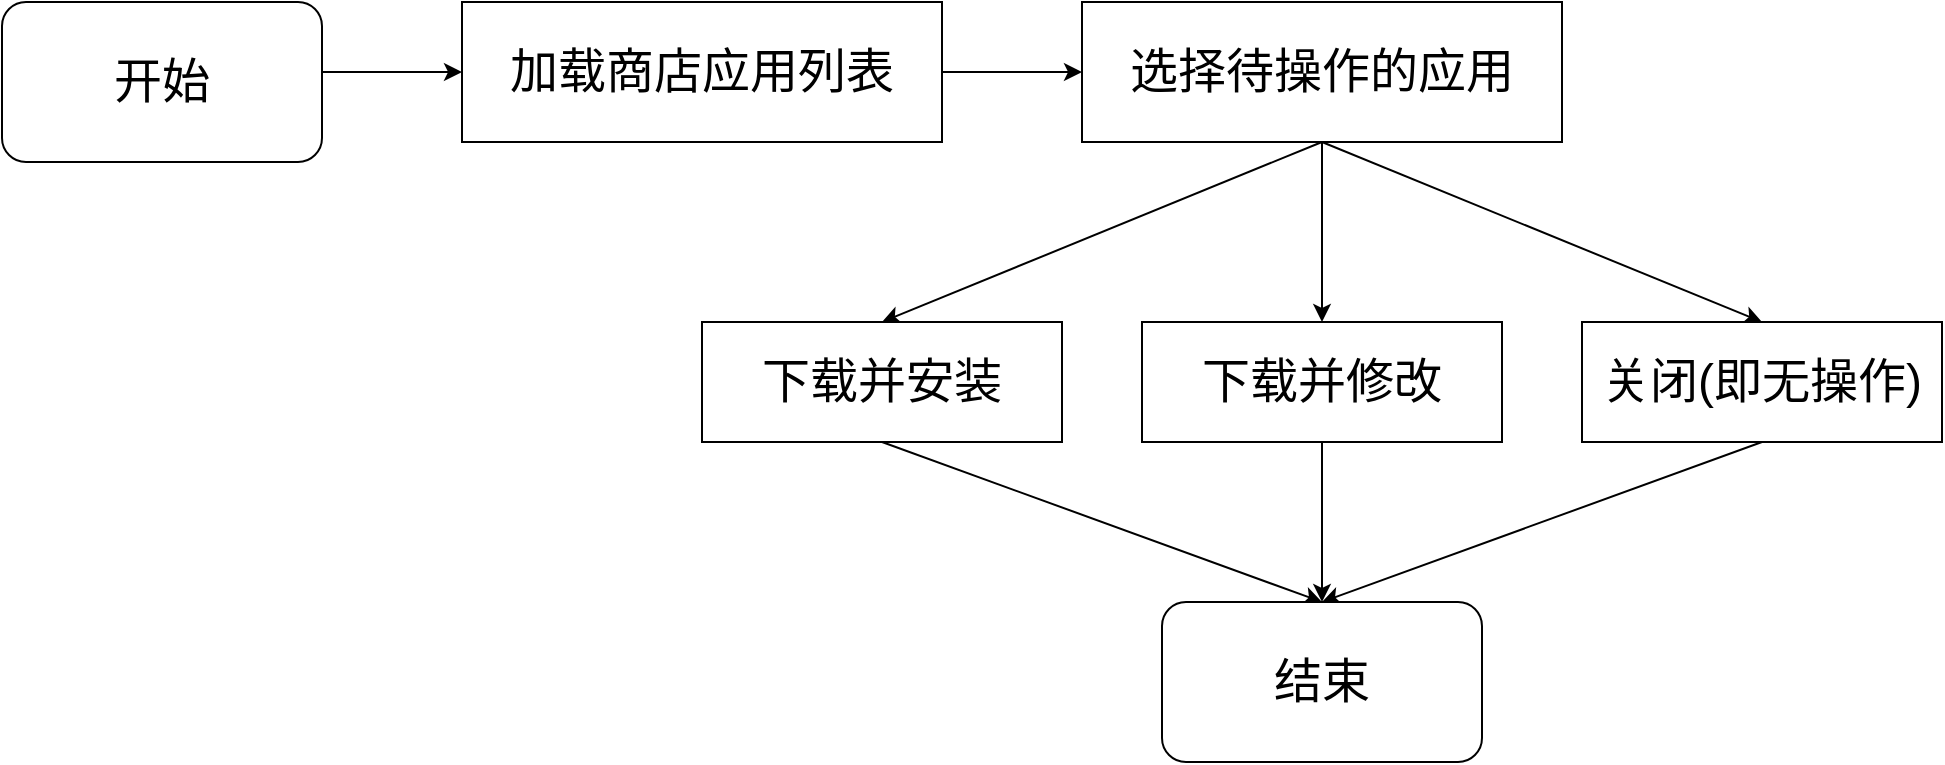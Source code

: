 <mxfile>
    <diagram id="mE_I2TmU-XzyHEfSJDgB" name="第 1 页">
        <mxGraphModel dx="1394" dy="922" grid="1" gridSize="10" guides="1" tooltips="1" connect="1" arrows="1" fold="1" page="1" pageScale="1" pageWidth="1169" pageHeight="827" math="0" shadow="0">
            <root>
                <mxCell id="0"/>
                <mxCell id="1" parent="0"/>
                <mxCell id="9" style="edgeStyle=none;html=1;exitX=1;exitY=0.5;exitDx=0;exitDy=0;entryX=0;entryY=0.5;entryDx=0;entryDy=0;fontSize=24;" edge="1" parent="1" target="4">
                    <mxGeometry relative="1" as="geometry">
                        <mxPoint x="190" y="75" as="sourcePoint"/>
                    </mxGeometry>
                </mxCell>
                <mxCell id="3" value="&lt;font style=&quot;font-size: 24px;&quot;&gt;开始&lt;/font&gt;" style="rounded=1;whiteSpace=wrap;html=1;" vertex="1" parent="1">
                    <mxGeometry x="30" y="40" width="160" height="80" as="geometry"/>
                </mxCell>
                <mxCell id="10" style="edgeStyle=none;html=1;exitX=1;exitY=0.5;exitDx=0;exitDy=0;entryX=0;entryY=0.5;entryDx=0;entryDy=0;fontSize=24;" edge="1" parent="1" source="4" target="5">
                    <mxGeometry relative="1" as="geometry"/>
                </mxCell>
                <mxCell id="4" value="加载商店应用列表" style="rounded=0;whiteSpace=wrap;html=1;fontSize=24;" vertex="1" parent="1">
                    <mxGeometry x="260" y="40" width="240" height="70" as="geometry"/>
                </mxCell>
                <mxCell id="11" style="edgeStyle=none;html=1;exitX=0.5;exitY=1;exitDx=0;exitDy=0;entryX=0.5;entryY=0;entryDx=0;entryDy=0;fontSize=24;" edge="1" parent="1" source="5" target="6">
                    <mxGeometry relative="1" as="geometry"/>
                </mxCell>
                <mxCell id="12" style="edgeStyle=none;html=1;exitX=0.5;exitY=1;exitDx=0;exitDy=0;entryX=0.5;entryY=0;entryDx=0;entryDy=0;fontSize=24;" edge="1" parent="1" source="5" target="7">
                    <mxGeometry relative="1" as="geometry"/>
                </mxCell>
                <mxCell id="13" style="edgeStyle=none;html=1;exitX=0.5;exitY=1;exitDx=0;exitDy=0;entryX=0.5;entryY=0;entryDx=0;entryDy=0;fontSize=24;" edge="1" parent="1" source="5" target="8">
                    <mxGeometry relative="1" as="geometry"/>
                </mxCell>
                <mxCell id="5" value="选择待操作的应用" style="rounded=0;whiteSpace=wrap;html=1;fontSize=24;" vertex="1" parent="1">
                    <mxGeometry x="570" y="40" width="240" height="70" as="geometry"/>
                </mxCell>
                <mxCell id="16" style="edgeStyle=none;html=1;exitX=0.5;exitY=1;exitDx=0;exitDy=0;entryX=0.5;entryY=0;entryDx=0;entryDy=0;fontSize=24;" edge="1" parent="1" source="6" target="15">
                    <mxGeometry relative="1" as="geometry"/>
                </mxCell>
                <mxCell id="6" value="下载并安装" style="rounded=0;whiteSpace=wrap;html=1;fontSize=24;" vertex="1" parent="1">
                    <mxGeometry x="380" y="200" width="180" height="60" as="geometry"/>
                </mxCell>
                <mxCell id="17" style="edgeStyle=none;html=1;exitX=0.5;exitY=1;exitDx=0;exitDy=0;fontSize=24;entryX=0.5;entryY=0;entryDx=0;entryDy=0;" edge="1" parent="1" source="7" target="15">
                    <mxGeometry relative="1" as="geometry">
                        <mxPoint x="690.615" y="340" as="targetPoint"/>
                    </mxGeometry>
                </mxCell>
                <mxCell id="7" value="下载并修改" style="rounded=0;whiteSpace=wrap;html=1;fontSize=24;" vertex="1" parent="1">
                    <mxGeometry x="600" y="200" width="180" height="60" as="geometry"/>
                </mxCell>
                <mxCell id="18" style="edgeStyle=none;html=1;exitX=0.5;exitY=1;exitDx=0;exitDy=0;entryX=0.5;entryY=0;entryDx=0;entryDy=0;fontSize=24;" edge="1" parent="1" source="8" target="15">
                    <mxGeometry relative="1" as="geometry"/>
                </mxCell>
                <mxCell id="8" value="关闭(即无操作)" style="rounded=0;whiteSpace=wrap;html=1;fontSize=24;" vertex="1" parent="1">
                    <mxGeometry x="820" y="200" width="180" height="60" as="geometry"/>
                </mxCell>
                <mxCell id="15" value="&lt;span style=&quot;font-size: 24px;&quot;&gt;结束&lt;/span&gt;" style="rounded=1;whiteSpace=wrap;html=1;" vertex="1" parent="1">
                    <mxGeometry x="610" y="340" width="160" height="80" as="geometry"/>
                </mxCell>
            </root>
        </mxGraphModel>
    </diagram>
</mxfile>